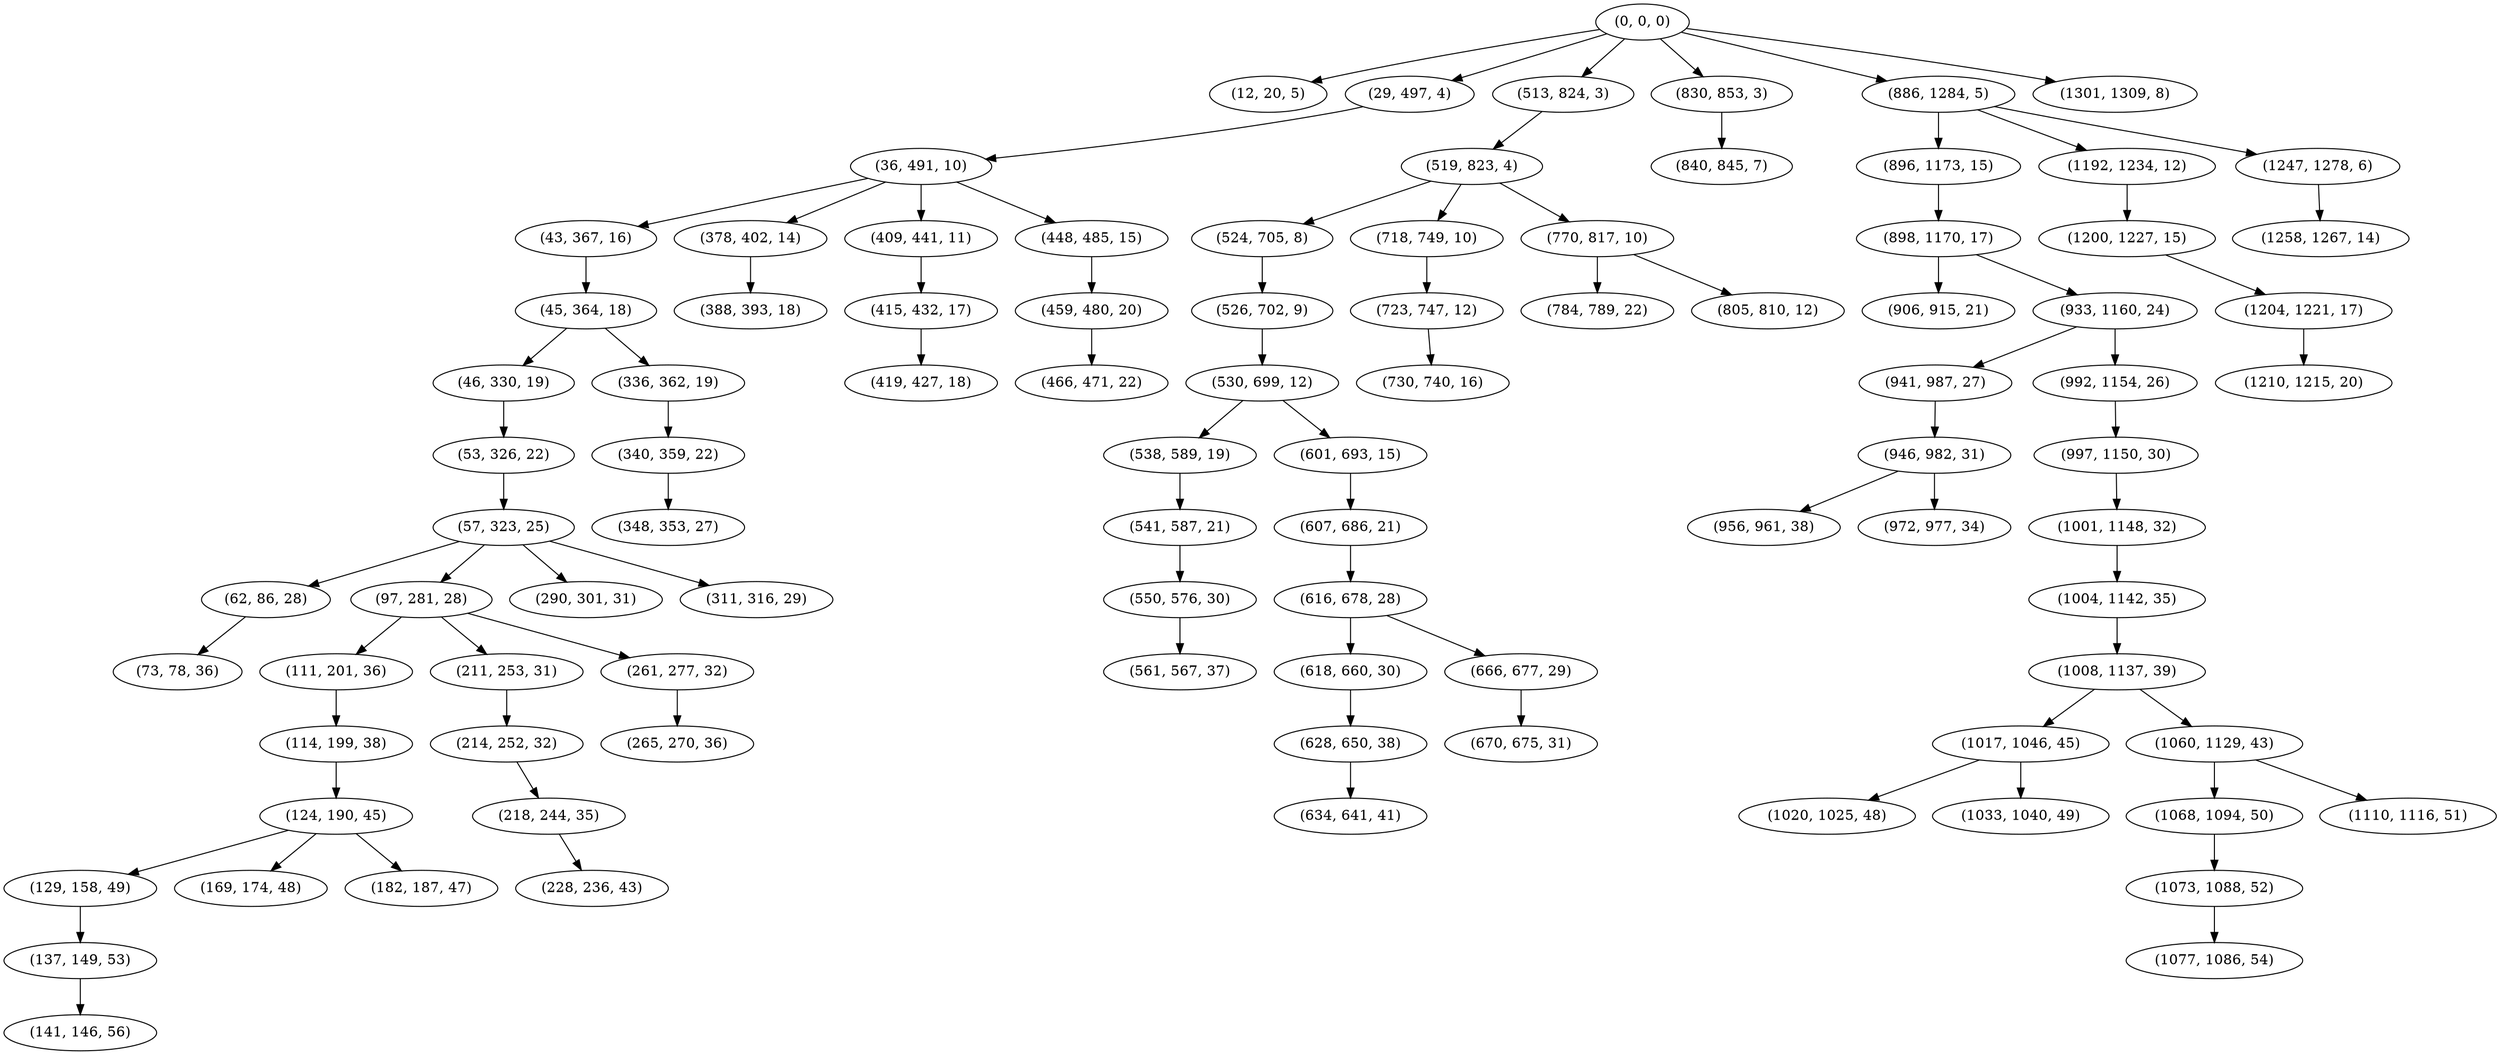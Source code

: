 digraph tree {
    "(0, 0, 0)";
    "(12, 20, 5)";
    "(29, 497, 4)";
    "(36, 491, 10)";
    "(43, 367, 16)";
    "(45, 364, 18)";
    "(46, 330, 19)";
    "(53, 326, 22)";
    "(57, 323, 25)";
    "(62, 86, 28)";
    "(73, 78, 36)";
    "(97, 281, 28)";
    "(111, 201, 36)";
    "(114, 199, 38)";
    "(124, 190, 45)";
    "(129, 158, 49)";
    "(137, 149, 53)";
    "(141, 146, 56)";
    "(169, 174, 48)";
    "(182, 187, 47)";
    "(211, 253, 31)";
    "(214, 252, 32)";
    "(218, 244, 35)";
    "(228, 236, 43)";
    "(261, 277, 32)";
    "(265, 270, 36)";
    "(290, 301, 31)";
    "(311, 316, 29)";
    "(336, 362, 19)";
    "(340, 359, 22)";
    "(348, 353, 27)";
    "(378, 402, 14)";
    "(388, 393, 18)";
    "(409, 441, 11)";
    "(415, 432, 17)";
    "(419, 427, 18)";
    "(448, 485, 15)";
    "(459, 480, 20)";
    "(466, 471, 22)";
    "(513, 824, 3)";
    "(519, 823, 4)";
    "(524, 705, 8)";
    "(526, 702, 9)";
    "(530, 699, 12)";
    "(538, 589, 19)";
    "(541, 587, 21)";
    "(550, 576, 30)";
    "(561, 567, 37)";
    "(601, 693, 15)";
    "(607, 686, 21)";
    "(616, 678, 28)";
    "(618, 660, 30)";
    "(628, 650, 38)";
    "(634, 641, 41)";
    "(666, 677, 29)";
    "(670, 675, 31)";
    "(718, 749, 10)";
    "(723, 747, 12)";
    "(730, 740, 16)";
    "(770, 817, 10)";
    "(784, 789, 22)";
    "(805, 810, 12)";
    "(830, 853, 3)";
    "(840, 845, 7)";
    "(886, 1284, 5)";
    "(896, 1173, 15)";
    "(898, 1170, 17)";
    "(906, 915, 21)";
    "(933, 1160, 24)";
    "(941, 987, 27)";
    "(946, 982, 31)";
    "(956, 961, 38)";
    "(972, 977, 34)";
    "(992, 1154, 26)";
    "(997, 1150, 30)";
    "(1001, 1148, 32)";
    "(1004, 1142, 35)";
    "(1008, 1137, 39)";
    "(1017, 1046, 45)";
    "(1020, 1025, 48)";
    "(1033, 1040, 49)";
    "(1060, 1129, 43)";
    "(1068, 1094, 50)";
    "(1073, 1088, 52)";
    "(1077, 1086, 54)";
    "(1110, 1116, 51)";
    "(1192, 1234, 12)";
    "(1200, 1227, 15)";
    "(1204, 1221, 17)";
    "(1210, 1215, 20)";
    "(1247, 1278, 6)";
    "(1258, 1267, 14)";
    "(1301, 1309, 8)";
    "(0, 0, 0)" -> "(12, 20, 5)";
    "(0, 0, 0)" -> "(29, 497, 4)";
    "(0, 0, 0)" -> "(513, 824, 3)";
    "(0, 0, 0)" -> "(830, 853, 3)";
    "(0, 0, 0)" -> "(886, 1284, 5)";
    "(0, 0, 0)" -> "(1301, 1309, 8)";
    "(29, 497, 4)" -> "(36, 491, 10)";
    "(36, 491, 10)" -> "(43, 367, 16)";
    "(36, 491, 10)" -> "(378, 402, 14)";
    "(36, 491, 10)" -> "(409, 441, 11)";
    "(36, 491, 10)" -> "(448, 485, 15)";
    "(43, 367, 16)" -> "(45, 364, 18)";
    "(45, 364, 18)" -> "(46, 330, 19)";
    "(45, 364, 18)" -> "(336, 362, 19)";
    "(46, 330, 19)" -> "(53, 326, 22)";
    "(53, 326, 22)" -> "(57, 323, 25)";
    "(57, 323, 25)" -> "(62, 86, 28)";
    "(57, 323, 25)" -> "(97, 281, 28)";
    "(57, 323, 25)" -> "(290, 301, 31)";
    "(57, 323, 25)" -> "(311, 316, 29)";
    "(62, 86, 28)" -> "(73, 78, 36)";
    "(97, 281, 28)" -> "(111, 201, 36)";
    "(97, 281, 28)" -> "(211, 253, 31)";
    "(97, 281, 28)" -> "(261, 277, 32)";
    "(111, 201, 36)" -> "(114, 199, 38)";
    "(114, 199, 38)" -> "(124, 190, 45)";
    "(124, 190, 45)" -> "(129, 158, 49)";
    "(124, 190, 45)" -> "(169, 174, 48)";
    "(124, 190, 45)" -> "(182, 187, 47)";
    "(129, 158, 49)" -> "(137, 149, 53)";
    "(137, 149, 53)" -> "(141, 146, 56)";
    "(211, 253, 31)" -> "(214, 252, 32)";
    "(214, 252, 32)" -> "(218, 244, 35)";
    "(218, 244, 35)" -> "(228, 236, 43)";
    "(261, 277, 32)" -> "(265, 270, 36)";
    "(336, 362, 19)" -> "(340, 359, 22)";
    "(340, 359, 22)" -> "(348, 353, 27)";
    "(378, 402, 14)" -> "(388, 393, 18)";
    "(409, 441, 11)" -> "(415, 432, 17)";
    "(415, 432, 17)" -> "(419, 427, 18)";
    "(448, 485, 15)" -> "(459, 480, 20)";
    "(459, 480, 20)" -> "(466, 471, 22)";
    "(513, 824, 3)" -> "(519, 823, 4)";
    "(519, 823, 4)" -> "(524, 705, 8)";
    "(519, 823, 4)" -> "(718, 749, 10)";
    "(519, 823, 4)" -> "(770, 817, 10)";
    "(524, 705, 8)" -> "(526, 702, 9)";
    "(526, 702, 9)" -> "(530, 699, 12)";
    "(530, 699, 12)" -> "(538, 589, 19)";
    "(530, 699, 12)" -> "(601, 693, 15)";
    "(538, 589, 19)" -> "(541, 587, 21)";
    "(541, 587, 21)" -> "(550, 576, 30)";
    "(550, 576, 30)" -> "(561, 567, 37)";
    "(601, 693, 15)" -> "(607, 686, 21)";
    "(607, 686, 21)" -> "(616, 678, 28)";
    "(616, 678, 28)" -> "(618, 660, 30)";
    "(616, 678, 28)" -> "(666, 677, 29)";
    "(618, 660, 30)" -> "(628, 650, 38)";
    "(628, 650, 38)" -> "(634, 641, 41)";
    "(666, 677, 29)" -> "(670, 675, 31)";
    "(718, 749, 10)" -> "(723, 747, 12)";
    "(723, 747, 12)" -> "(730, 740, 16)";
    "(770, 817, 10)" -> "(784, 789, 22)";
    "(770, 817, 10)" -> "(805, 810, 12)";
    "(830, 853, 3)" -> "(840, 845, 7)";
    "(886, 1284, 5)" -> "(896, 1173, 15)";
    "(886, 1284, 5)" -> "(1192, 1234, 12)";
    "(886, 1284, 5)" -> "(1247, 1278, 6)";
    "(896, 1173, 15)" -> "(898, 1170, 17)";
    "(898, 1170, 17)" -> "(906, 915, 21)";
    "(898, 1170, 17)" -> "(933, 1160, 24)";
    "(933, 1160, 24)" -> "(941, 987, 27)";
    "(933, 1160, 24)" -> "(992, 1154, 26)";
    "(941, 987, 27)" -> "(946, 982, 31)";
    "(946, 982, 31)" -> "(956, 961, 38)";
    "(946, 982, 31)" -> "(972, 977, 34)";
    "(992, 1154, 26)" -> "(997, 1150, 30)";
    "(997, 1150, 30)" -> "(1001, 1148, 32)";
    "(1001, 1148, 32)" -> "(1004, 1142, 35)";
    "(1004, 1142, 35)" -> "(1008, 1137, 39)";
    "(1008, 1137, 39)" -> "(1017, 1046, 45)";
    "(1008, 1137, 39)" -> "(1060, 1129, 43)";
    "(1017, 1046, 45)" -> "(1020, 1025, 48)";
    "(1017, 1046, 45)" -> "(1033, 1040, 49)";
    "(1060, 1129, 43)" -> "(1068, 1094, 50)";
    "(1060, 1129, 43)" -> "(1110, 1116, 51)";
    "(1068, 1094, 50)" -> "(1073, 1088, 52)";
    "(1073, 1088, 52)" -> "(1077, 1086, 54)";
    "(1192, 1234, 12)" -> "(1200, 1227, 15)";
    "(1200, 1227, 15)" -> "(1204, 1221, 17)";
    "(1204, 1221, 17)" -> "(1210, 1215, 20)";
    "(1247, 1278, 6)" -> "(1258, 1267, 14)";
}
